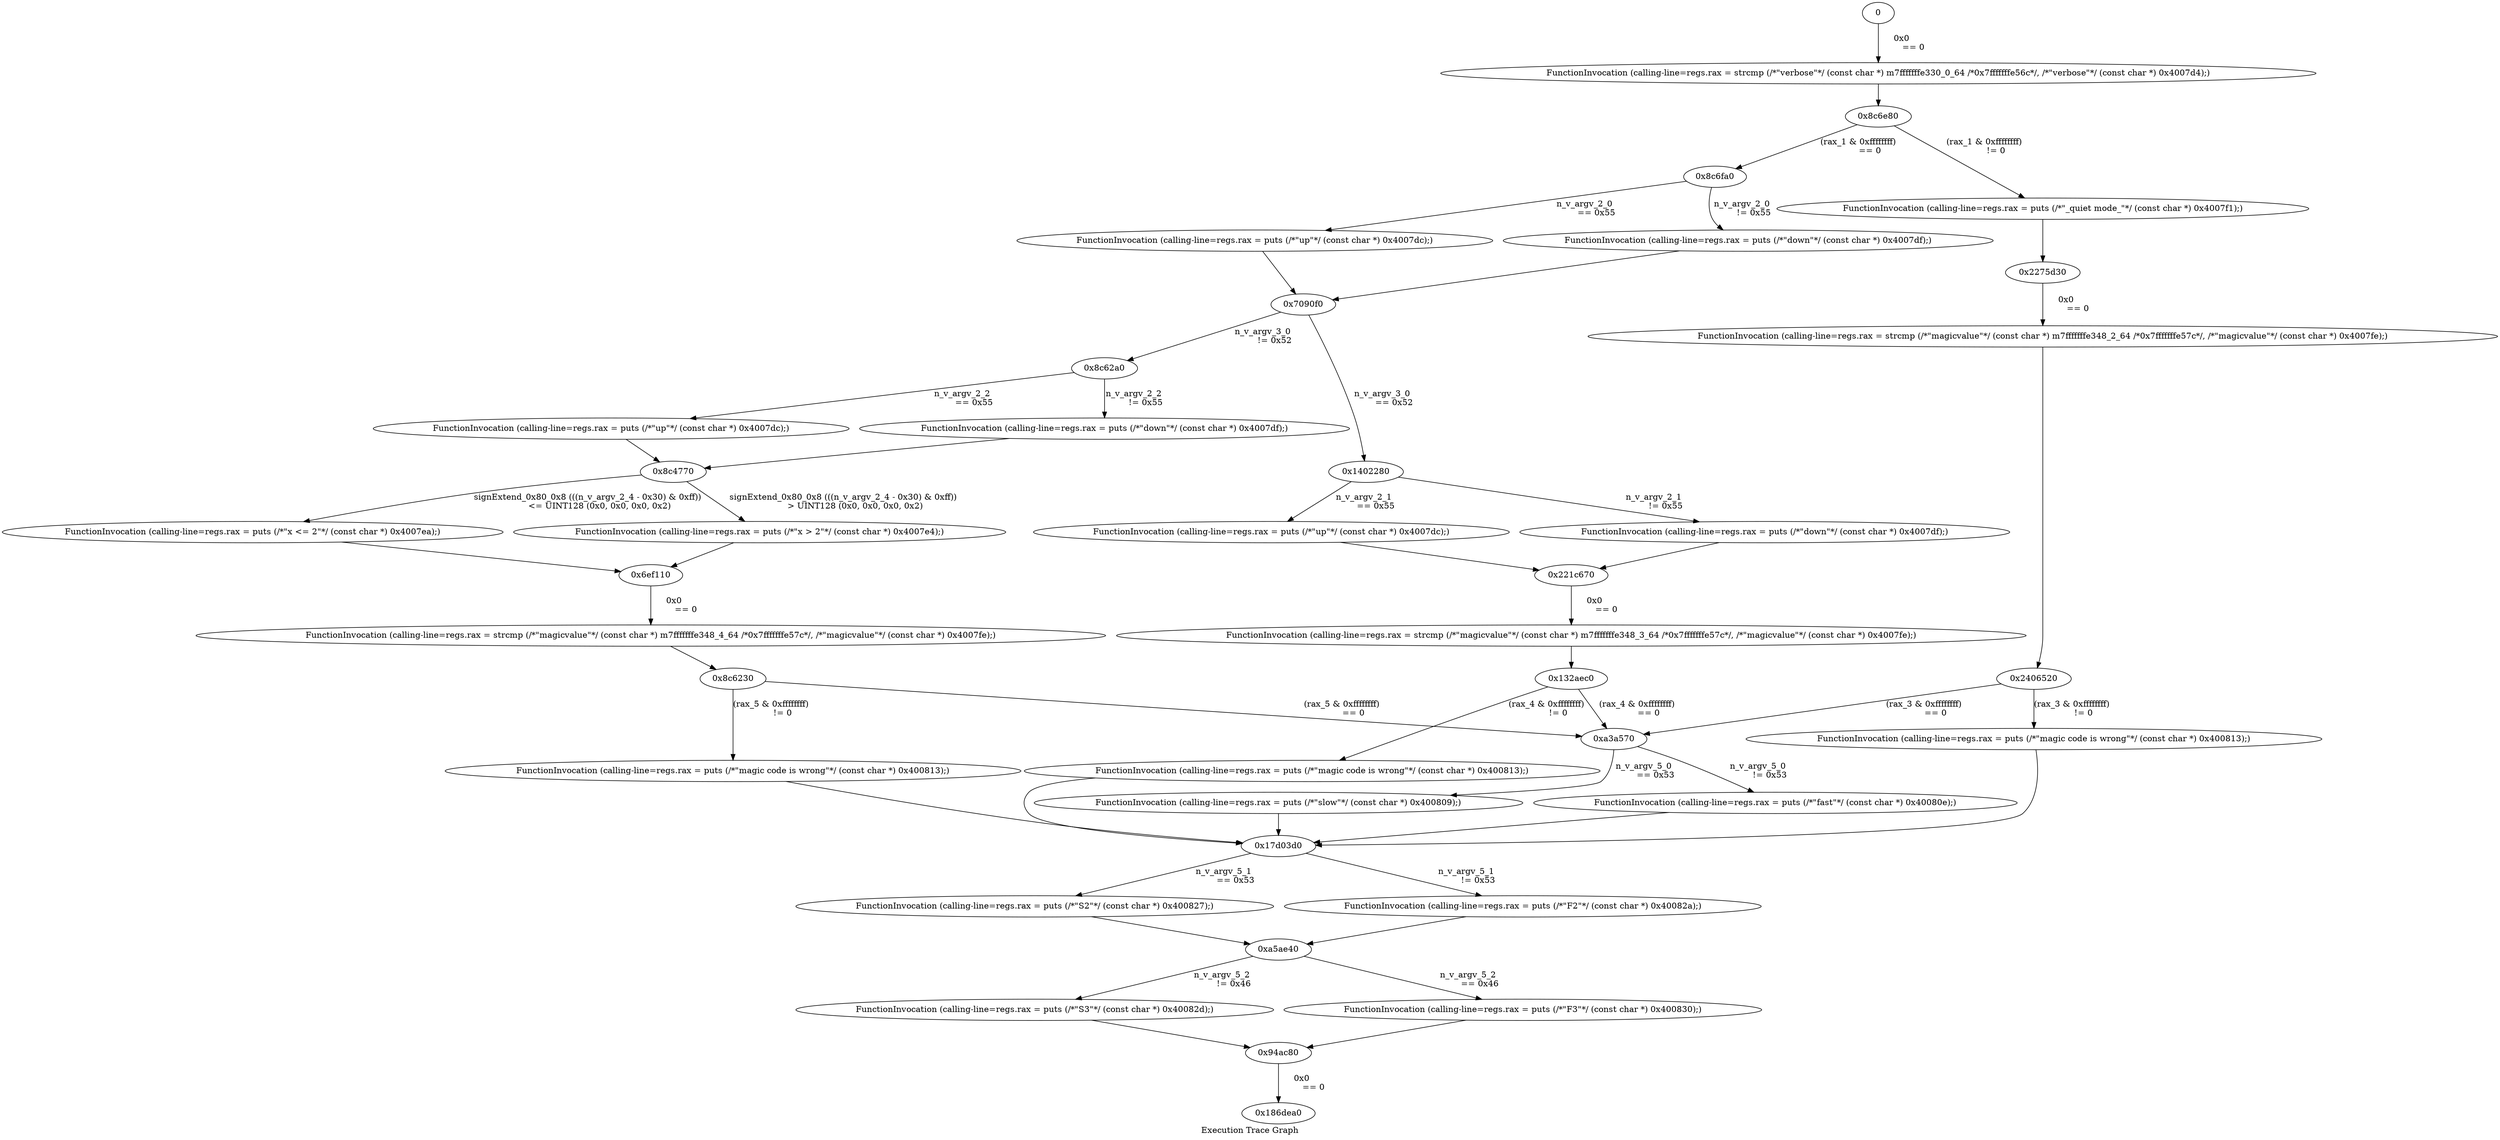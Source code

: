 digraph "Execution Trace Graph" {
	label="Execution Trace Graph";

	Node0 [label = "0"];
	Node0x6ef110 [label = "0x6ef110"];
	Node0x7090f0 [label = "0x7090f0"];
	Node0x70e420 [label = "FunctionInvocation (calling-line=regs.rax = puts (/*\"S3\"*/ (const char *) 0x40082d);)"];
	Node0x89bdc0 [label = "FunctionInvocation (calling-line=regs.rax = puts (/*\"F3\"*/ (const char *) 0x400830);)"];
	Node0x8c4770 [label = "0x8c4770"];
	Node0x8c6230 [label = "0x8c6230"];
	Node0x8c62a0 [label = "0x8c62a0"];
	Node0x8c6e80 [label = "0x8c6e80"];
	Node0x8c6fa0 [label = "0x8c6fa0"];
	Node0x94ac80 [label = "0x94ac80"];
	Node0xa3a570 [label = "0xa3a570"];
	Node0xa5ae40 [label = "0xa5ae40"];
	Node0xbba5f0 [label = "FunctionInvocation (calling-line=regs.rax = strcmp (/*\"magicvalue\"*/ (const char *) m7fffffffe348_3_64 /*0x7fffffffe57c*/, /*\"magicvalue\"*/ (const char *) 0x4007fe);)"];
	Node0xd43700 [label = "FunctionInvocation (calling-line=regs.rax = puts (/*\"magic code is wrong\"*/ (const char *) 0x400813);)"];
	Node0xd7f470 [label = "FunctionInvocation (calling-line=regs.rax = puts (/*\"up\"*/ (const char *) 0x4007dc);)"];
	Node0xe3b840 [label = "FunctionInvocation (calling-line=regs.rax = puts (/*\"down\"*/ (const char *) 0x4007df);)"];
	Node0xe70ae0 [label = "FunctionInvocation (calling-line=regs.rax = puts (/*\"up\"*/ (const char *) 0x4007dc);)"];
	Node0xed3770 [label = "FunctionInvocation (calling-line=regs.rax = puts (/*\"down\"*/ (const char *) 0x4007df);)"];
	Node0xf92290 [label = "FunctionInvocation (calling-line=regs.rax = puts (/*\"magic code is wrong\"*/ (const char *) 0x400813);)"];
	Node0xfee590 [label = "FunctionInvocation (calling-line=regs.rax = puts (/*\"x <= 2\"*/ (const char *) 0x4007ea);)"];
	Node0x1198c80 [label = "FunctionInvocation (calling-line=regs.rax = puts (/*\"up\"*/ (const char *) 0x4007dc);)"];
	Node0x120c080 [label = "FunctionInvocation (calling-line=regs.rax = puts (/*\"down\"*/ (const char *) 0x4007df);)"];
	Node0x132aec0 [label = "0x132aec0"];
	Node0x138a4f0 [label = "FunctionInvocation (calling-line=regs.rax = puts (/*\"fast\"*/ (const char *) 0x40080e);)"];
	Node0x1402280 [label = "0x1402280"];
	Node0x155f040 [label = "FunctionInvocation (calling-line=regs.rax = puts (/*\"x > 2\"*/ (const char *) 0x4007e4);)"];
	Node0x1632220 [label = "FunctionInvocation (calling-line=regs.rax = strcmp (/*\"magicvalue\"*/ (const char *) m7fffffffe348_4_64 /*0x7fffffffe57c*/, /*\"magicvalue\"*/ (const char *) 0x4007fe);)"];
	Node0x17cc8b0 [label = "FunctionInvocation (calling-line=regs.rax = puts (/*\"slow\"*/ (const char *) 0x400809);)"];
	Node0x17d03d0 [label = "0x17d03d0"];
	Node0x1810880 [label = "FunctionInvocation (calling-line=regs.rax = puts (/*\"S2\"*/ (const char *) 0x400827);)"];
	Node0x186dea0 [label = "0x186dea0"];
	Node0x191e390 [label = "FunctionInvocation (calling-line=regs.rax = puts (/*\"F2\"*/ (const char *) 0x40082a);)"];
	Node0x221c670 [label = "0x221c670"];
	Node0x2275d30 [label = "0x2275d30"];
	Node0x2331320 [label = "FunctionInvocation (calling-line=regs.rax = strcmp (/*\"magicvalue\"*/ (const char *) m7fffffffe348_2_64 /*0x7fffffffe57c*/, /*\"magicvalue\"*/ (const char *) 0x4007fe);)"];
	Node0x2406520 [label = "0x2406520"];
	Node0x24dabb0 [label = "FunctionInvocation (calling-line=regs.rax = puts (/*\"_quiet mode_\"*/ (const char *) 0x4007f1);)"];
	Node0x24fee20 [label = "FunctionInvocation (calling-line=regs.rax = puts (/*\"magic code is wrong\"*/ (const char *) 0x400813);)"];
	Node0x2824830 [label = "FunctionInvocation (calling-line=regs.rax = strcmp (/*\"verbose\"*/ (const char *) m7fffffffe330_0_64 /*0x7fffffffe56c*/, /*\"verbose\"*/ (const char *) 0x4007d4);)"];
	Node0 -> Node0x2824830 [label = "0x0
	 == 0"];
	Node0x2824830 -> Node0x8c6e80 [label = ""];
	Node0x8c6e80 -> Node0x8c6fa0 [label = "(rax_1 & 0xffffffff)
	 == 0"];
	Node0x8c6e80 -> Node0x24dabb0 [label = "(rax_1 & 0xffffffff)
	 != 0"];
	Node0x24dabb0 -> Node0x2275d30 [label = ""];
	Node0x8c6fa0 -> Node0xe70ae0 [label = "n_v_argv_2_0
	 == 0x55"];
	Node0xe70ae0 -> Node0x7090f0 [label = ""];
	Node0x8c6fa0 -> Node0xed3770 [label = "n_v_argv_2_0
	 != 0x55"];
	Node0xed3770 -> Node0x7090f0 [label = ""];
	Node0x2275d30 -> Node0x2331320 [label = "0x0
	 == 0"];
	Node0x2331320 -> Node0x2406520 [label = ""];
	Node0x7090f0 -> Node0x8c62a0 [label = "n_v_argv_3_0
	 != 0x52"];
	Node0x7090f0 -> Node0x1402280 [label = "n_v_argv_3_0
	 == 0x52"];
	Node0x2406520 -> Node0xa3a570 [label = "(rax_3 & 0xffffffff)
	 == 0"];
	Node0x2406520 -> Node0x24fee20 [label = "(rax_3 & 0xffffffff)
	 != 0"];
	Node0x24fee20 -> Node0x17d03d0 [label = ""];
	Node0x8c62a0 -> Node0x1198c80 [label = "n_v_argv_2_2
	 == 0x55"];
	Node0x1198c80 -> Node0x8c4770 [label = ""];
	Node0x8c62a0 -> Node0x120c080 [label = "n_v_argv_2_2
	 != 0x55"];
	Node0x120c080 -> Node0x8c4770 [label = ""];
	Node0x1402280 -> Node0xd7f470 [label = "n_v_argv_2_1
	 == 0x55"];
	Node0xd7f470 -> Node0x221c670 [label = ""];
	Node0x1402280 -> Node0xe3b840 [label = "n_v_argv_2_1
	 != 0x55"];
	Node0xe3b840 -> Node0x221c670 [label = ""];
	Node0xa3a570 -> Node0x17cc8b0 [label = "n_v_argv_5_0
	 == 0x53"];
	Node0x17cc8b0 -> Node0x17d03d0 [label = ""];
	Node0xa3a570 -> Node0x138a4f0 [label = "n_v_argv_5_0
	 != 0x53"];
	Node0x138a4f0 -> Node0x17d03d0 [label = ""];
	Node0x17d03d0 -> Node0x1810880 [label = "n_v_argv_5_1
	 == 0x53"];
	Node0x1810880 -> Node0xa5ae40 [label = ""];
	Node0x17d03d0 -> Node0x191e390 [label = "n_v_argv_5_1
	 != 0x53"];
	Node0x191e390 -> Node0xa5ae40 [label = ""];
	Node0x8c4770 -> Node0xfee590 [label = "signExtend_0x80_0x8 (((n_v_argv_2_4 - 0x30) & 0xff))
	 <= UINT128 (0x0, 0x0, 0x0, 0x2)"];
	Node0xfee590 -> Node0x6ef110 [label = ""];
	Node0x8c4770 -> Node0x155f040 [label = "signExtend_0x80_0x8 (((n_v_argv_2_4 - 0x30) & 0xff))
	 > UINT128 (0x0, 0x0, 0x0, 0x2)"];
	Node0x155f040 -> Node0x6ef110 [label = ""];
	Node0x221c670 -> Node0xbba5f0 [label = "0x0
	 == 0"];
	Node0xbba5f0 -> Node0x132aec0 [label = ""];
	Node0xa5ae40 -> Node0x70e420 [label = "n_v_argv_5_2
	 != 0x46"];
	Node0x70e420 -> Node0x94ac80 [label = ""];
	Node0xa5ae40 -> Node0x89bdc0 [label = "n_v_argv_5_2
	 == 0x46"];
	Node0x89bdc0 -> Node0x94ac80 [label = ""];
	Node0x6ef110 -> Node0x1632220 [label = "0x0
	 == 0"];
	Node0x1632220 -> Node0x8c6230 [label = ""];
	Node0x132aec0 -> Node0xa3a570 [label = "(rax_4 & 0xffffffff)
	 == 0"];
	Node0x132aec0 -> Node0xd43700 [label = "(rax_4 & 0xffffffff)
	 != 0"];
	Node0xd43700 -> Node0x17d03d0 [label = ""];
	Node0x94ac80 -> Node0x186dea0 [label = "0x0
	 == 0"];
	Node0x8c6230 -> Node0xa3a570 [label = "(rax_5 & 0xffffffff)
	 == 0"];
	Node0x8c6230 -> Node0xf92290 [label = "(rax_5 & 0xffffffff)
	 != 0"];
	Node0xf92290 -> Node0x17d03d0 [label = ""];
}

